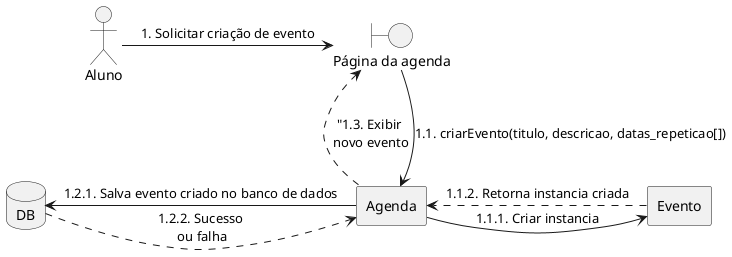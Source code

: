 @startuml

' left to right direction

database DB as db

agent Agenda as calendar
agent Evento as event_instance

actor Aluno as student

boundary "Página da agenda" as calendar_page

student -right->  calendar_page: "1. Solicitar criação de evento"
calendar -> event_instance: "1.1.1. Criar instancia"
event_instance .> calendar: "1.1.2. Retorna instancia criada"
db .right.> calendar: "1.2.2. Sucesso\n ou falha"
calendar -left-> db: "1.2.1. Salva evento criado no banco de dados"
calendar .up.> calendar_page: "1.3. Exibir\n novo evento
calendar_page -down-> calendar: "1.1. criarEvento(titulo, descricao, datas_repeticao[])"

@enduml
